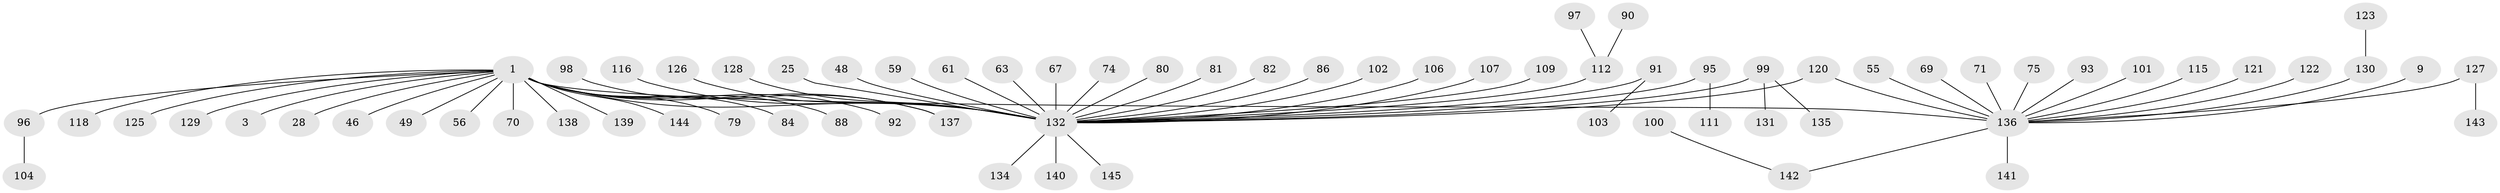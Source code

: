 // original degree distribution, {27: 0.006896551724137931, 13: 0.006896551724137931, 1: 0.6275862068965518, 8: 0.006896551724137931, 7: 0.020689655172413793, 3: 0.08275862068965517, 2: 0.1724137931034483, 17: 0.006896551724137931, 5: 0.020689655172413793, 4: 0.04827586206896552}
// Generated by graph-tools (version 1.1) at 2025/48/03/09/25 04:48:05]
// undirected, 72 vertices, 72 edges
graph export_dot {
graph [start="1"]
  node [color=gray90,style=filled];
  1;
  3;
  9;
  25;
  28;
  46;
  48;
  49;
  55;
  56 [super="+45"];
  59 [super="+50"];
  61;
  63 [super="+57"];
  67;
  69;
  70;
  71;
  74 [super="+32"];
  75;
  79 [super="+23"];
  80;
  81;
  82 [super="+73"];
  84;
  86;
  88;
  90;
  91 [super="+36"];
  92;
  93;
  95;
  96 [super="+5+10+29+51+72"];
  97;
  98;
  99 [super="+64+87"];
  100;
  101;
  102;
  103;
  104;
  106;
  107;
  109;
  111;
  112 [super="+58+89"];
  115 [super="+37"];
  116 [super="+85"];
  118;
  120 [super="+119"];
  121 [super="+40"];
  122 [super="+33+62"];
  123;
  125;
  126 [super="+60+76"];
  127 [super="+6+39"];
  128;
  129;
  130 [super="+30+38+78"];
  131;
  132 [super="+15+17+105+117"];
  134;
  135;
  136 [super="+113+133+114"];
  137 [super="+27+47"];
  138;
  139 [super="+53"];
  140 [super="+42"];
  141;
  142 [super="+65+83+94"];
  143;
  144;
  145;
  1 -- 3;
  1 -- 28;
  1 -- 46;
  1 -- 49;
  1 -- 70;
  1 -- 84;
  1 -- 88;
  1 -- 92;
  1 -- 118;
  1 -- 125;
  1 -- 129;
  1 -- 138;
  1 -- 144;
  1 -- 96;
  1 -- 132 [weight=5];
  1 -- 136 [weight=4];
  1 -- 79;
  1 -- 137;
  1 -- 56;
  1 -- 139;
  9 -- 136;
  25 -- 132;
  48 -- 132;
  55 -- 136;
  59 -- 132;
  61 -- 132;
  63 -- 132;
  67 -- 132;
  69 -- 136;
  71 -- 136;
  74 -- 132;
  75 -- 136;
  80 -- 132;
  81 -- 132;
  82 -- 132;
  86 -- 132;
  90 -- 112;
  91 -- 103;
  91 -- 132;
  93 -- 136;
  95 -- 111;
  95 -- 132;
  96 -- 104;
  97 -- 112;
  98 -- 137;
  99 -- 131;
  99 -- 132;
  99 -- 135;
  100 -- 142;
  101 -- 136;
  102 -- 132;
  106 -- 132;
  107 -- 132;
  109 -- 132;
  112 -- 132;
  115 -- 136;
  116 -- 132 [weight=2];
  120 -- 136;
  120 -- 132;
  121 -- 136;
  122 -- 136;
  123 -- 130;
  126 -- 132;
  127 -- 143;
  127 -- 136;
  128 -- 132;
  130 -- 136;
  132 -- 134;
  132 -- 145;
  132 -- 140;
  136 -- 141;
  136 -- 142;
}
